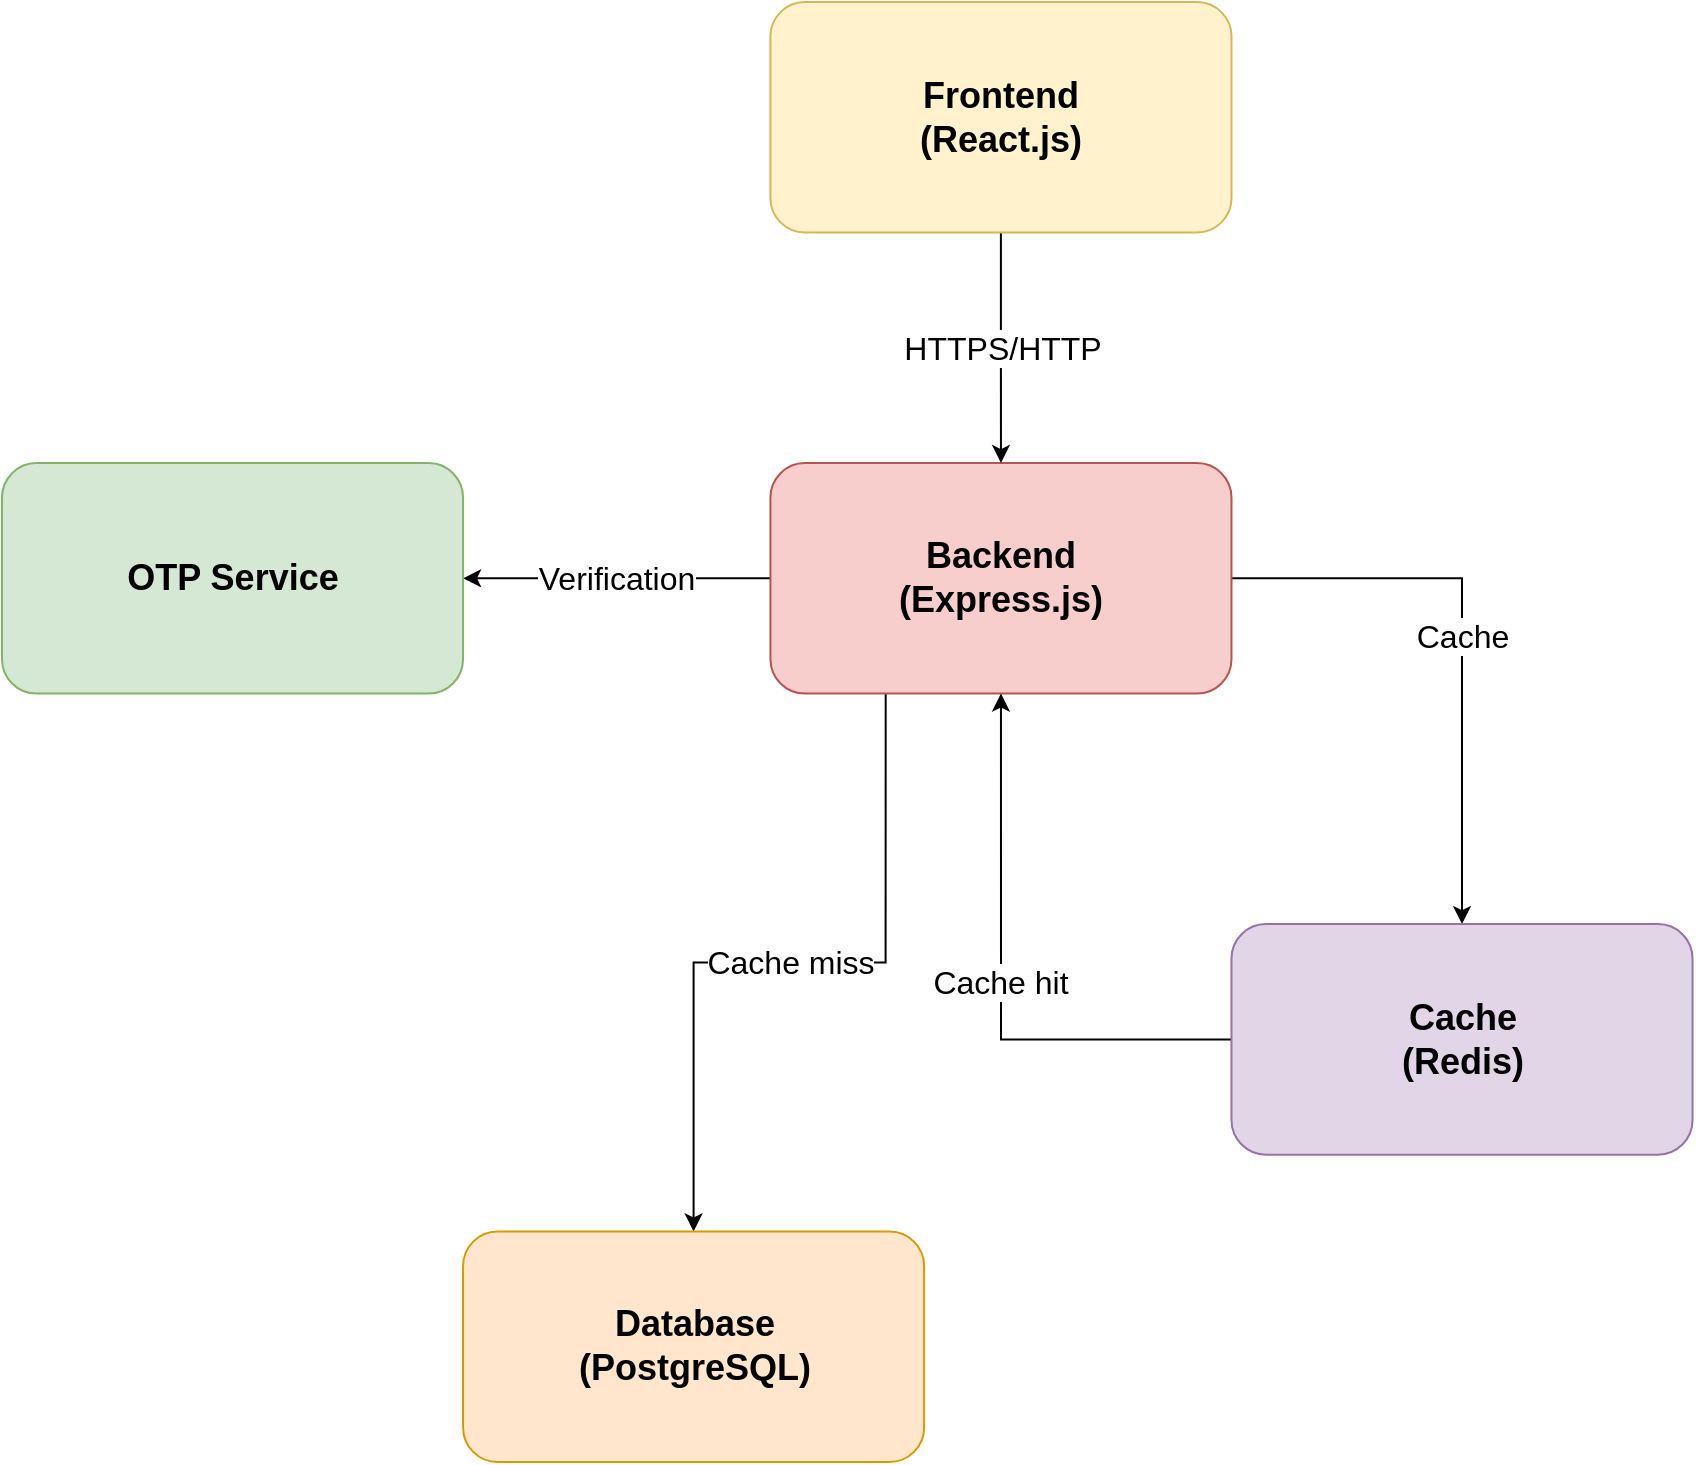 <mxfile version="27.0.4">
  <diagram name="Page-1" id="EaMaKlZ6IuhpKkO5Laee">
    <mxGraphModel dx="1426" dy="785" grid="1" gridSize="10" guides="1" tooltips="1" connect="1" arrows="1" fold="1" page="1" pageScale="1" pageWidth="850" pageHeight="1100" math="0" shadow="0">
      <root>
        <mxCell id="0" />
        <mxCell id="1" parent="0" />
        <mxCell id="dseZsXC_z1m94-qXrX80-14" value="" style="group" vertex="1" connectable="0" parent="1">
          <mxGeometry x="2" y="185" width="845.27" height="730" as="geometry" />
        </mxCell>
        <mxCell id="dseZsXC_z1m94-qXrX80-9" value="Cache" style="edgeStyle=orthogonalEdgeStyle;rounded=0;orthogonalLoop=1;jettySize=auto;html=1;entryX=0.5;entryY=0;entryDx=0;entryDy=0;fontSize=16;" edge="1" parent="dseZsXC_z1m94-qXrX80-14" source="dseZsXC_z1m94-qXrX80-1" target="dseZsXC_z1m94-qXrX80-4">
          <mxGeometry relative="1" as="geometry">
            <Array as="points">
              <mxPoint x="730.006" y="288.158" />
            </Array>
          </mxGeometry>
        </mxCell>
        <mxCell id="dseZsXC_z1m94-qXrX80-11" value="Verification" style="edgeStyle=orthogonalEdgeStyle;rounded=0;orthogonalLoop=1;jettySize=auto;html=1;entryX=1;entryY=0.5;entryDx=0;entryDy=0;fontSize=16;" edge="1" parent="dseZsXC_z1m94-qXrX80-14" source="dseZsXC_z1m94-qXrX80-1" target="dseZsXC_z1m94-qXrX80-10">
          <mxGeometry relative="1" as="geometry" />
        </mxCell>
        <mxCell id="dseZsXC_z1m94-qXrX80-13" value="Cache miss" style="edgeStyle=orthogonalEdgeStyle;rounded=0;orthogonalLoop=1;jettySize=auto;html=1;exitX=0.25;exitY=1;exitDx=0;exitDy=0;entryX=0.5;entryY=0;entryDx=0;entryDy=0;fontSize=16;" edge="1" parent="dseZsXC_z1m94-qXrX80-14" source="dseZsXC_z1m94-qXrX80-1" target="dseZsXC_z1m94-qXrX80-3">
          <mxGeometry relative="1" as="geometry" />
        </mxCell>
        <mxCell id="dseZsXC_z1m94-qXrX80-1" value="Backend&lt;div&gt;(Express.js)&lt;/div&gt;" style="rounded=1;whiteSpace=wrap;html=1;fillColor=#f8cecc;strokeColor=#b85450;labelBorderColor=none;fontStyle=1;fontSize=18;" vertex="1" parent="dseZsXC_z1m94-qXrX80-14">
          <mxGeometry x="384.214" y="230.526" width="230.528" height="115.263" as="geometry" />
        </mxCell>
        <mxCell id="dseZsXC_z1m94-qXrX80-5" value="HTTPS/HTTP" style="edgeStyle=orthogonalEdgeStyle;rounded=0;orthogonalLoop=1;jettySize=auto;html=1;entryX=0.5;entryY=0;entryDx=0;entryDy=0;fontSize=16;" edge="1" parent="dseZsXC_z1m94-qXrX80-14" source="dseZsXC_z1m94-qXrX80-2" target="dseZsXC_z1m94-qXrX80-1">
          <mxGeometry relative="1" as="geometry" />
        </mxCell>
        <mxCell id="dseZsXC_z1m94-qXrX80-2" value="Frontend&lt;div&gt;(React.js)&lt;/div&gt;" style="rounded=1;whiteSpace=wrap;html=1;fillColor=#fff2cc;strokeColor=#d6b656;labelBorderColor=none;fontStyle=1;fontSize=18;" vertex="1" parent="dseZsXC_z1m94-qXrX80-14">
          <mxGeometry x="384.214" width="230.528" height="115.263" as="geometry" />
        </mxCell>
        <mxCell id="dseZsXC_z1m94-qXrX80-3" value="Database&lt;div&gt;(PostgreSQL)&lt;/div&gt;" style="rounded=1;whiteSpace=wrap;html=1;fillColor=#ffe6cc;strokeColor=#d79b00;labelBorderColor=none;fontStyle=1;fontSize=18;" vertex="1" parent="dseZsXC_z1m94-qXrX80-14">
          <mxGeometry x="230.528" y="614.737" width="230.528" height="115.263" as="geometry" />
        </mxCell>
        <mxCell id="dseZsXC_z1m94-qXrX80-12" value="Cache hit" style="edgeStyle=orthogonalEdgeStyle;rounded=0;orthogonalLoop=1;jettySize=auto;html=1;entryX=0.5;entryY=1;entryDx=0;entryDy=0;fontSize=16;" edge="1" parent="dseZsXC_z1m94-qXrX80-14" source="dseZsXC_z1m94-qXrX80-4" target="dseZsXC_z1m94-qXrX80-1">
          <mxGeometry relative="1" as="geometry">
            <Array as="points">
              <mxPoint x="499.478" y="518.684" />
            </Array>
          </mxGeometry>
        </mxCell>
        <mxCell id="dseZsXC_z1m94-qXrX80-4" value="Cache&lt;br&gt;&lt;div&gt;(Redis)&lt;/div&gt;" style="rounded=1;whiteSpace=wrap;html=1;fillColor=#e1d5e7;strokeColor=#9673a6;labelBorderColor=none;fontStyle=1;fontSize=18;" vertex="1" parent="dseZsXC_z1m94-qXrX80-14">
          <mxGeometry x="614.742" y="461.053" width="230.528" height="115.263" as="geometry" />
        </mxCell>
        <mxCell id="dseZsXC_z1m94-qXrX80-10" value="OTP Service" style="rounded=1;whiteSpace=wrap;html=1;fillColor=#d5e8d4;strokeColor=#82b366;labelBorderColor=none;fontStyle=1;fontSize=18;" vertex="1" parent="dseZsXC_z1m94-qXrX80-14">
          <mxGeometry y="230.526" width="230.528" height="115.263" as="geometry" />
        </mxCell>
      </root>
    </mxGraphModel>
  </diagram>
</mxfile>
